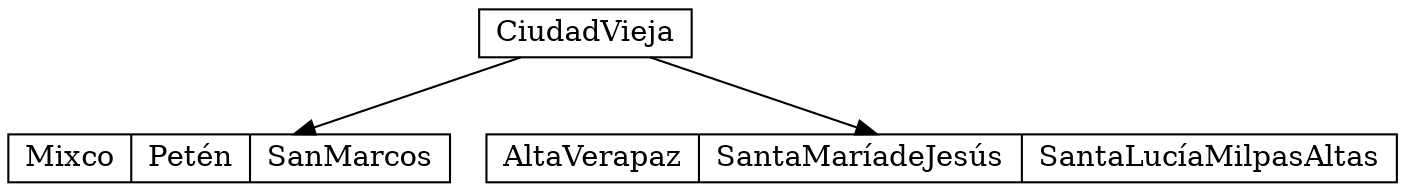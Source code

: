 digraph Grafo {
    size="60"
		node [shape = circle];
  	node [shape = record,height=.1];
node1[label =  "CiudadVieja "];
node11[label =  "Mixco | Petén | SanMarcos "];
node1 -> node11;
node12[label =  "AltaVerapaz | SantaMaríadeJesús | SantaLucíaMilpasAltas "];
node1 -> node12;

}